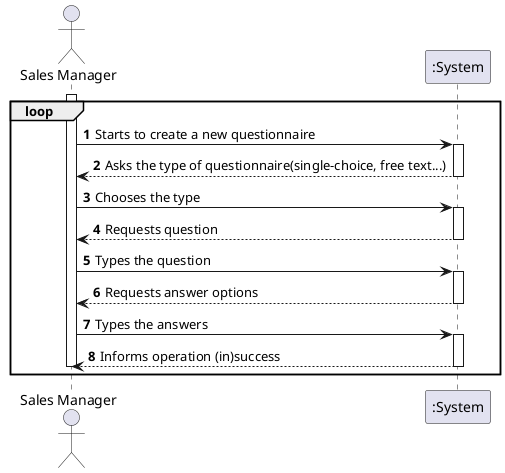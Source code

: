 @startuml
autonumber
actor "Sales Manager" as SM

loop
activate SM

SM -> ":System" : Starts to create a new questionnaire
activate ":System"

":System" --> SM : Asks the type of questionnaire(single-choice, free text...)
deactivate ":System"

SM -> ":System" : Chooses the type
activate ":System"

":System" --> SM : Requests question
deactivate ":System"

SM -> ":System" : Types the question
activate ":System"

":System" --> SM : Requests answer options
deactivate ":System"

SM -> ":System" : Types the answers
activate ":System"

":System" --> SM : Informs operation (in)success
deactivate ":System"

deactivate SM
end loop

@enduml